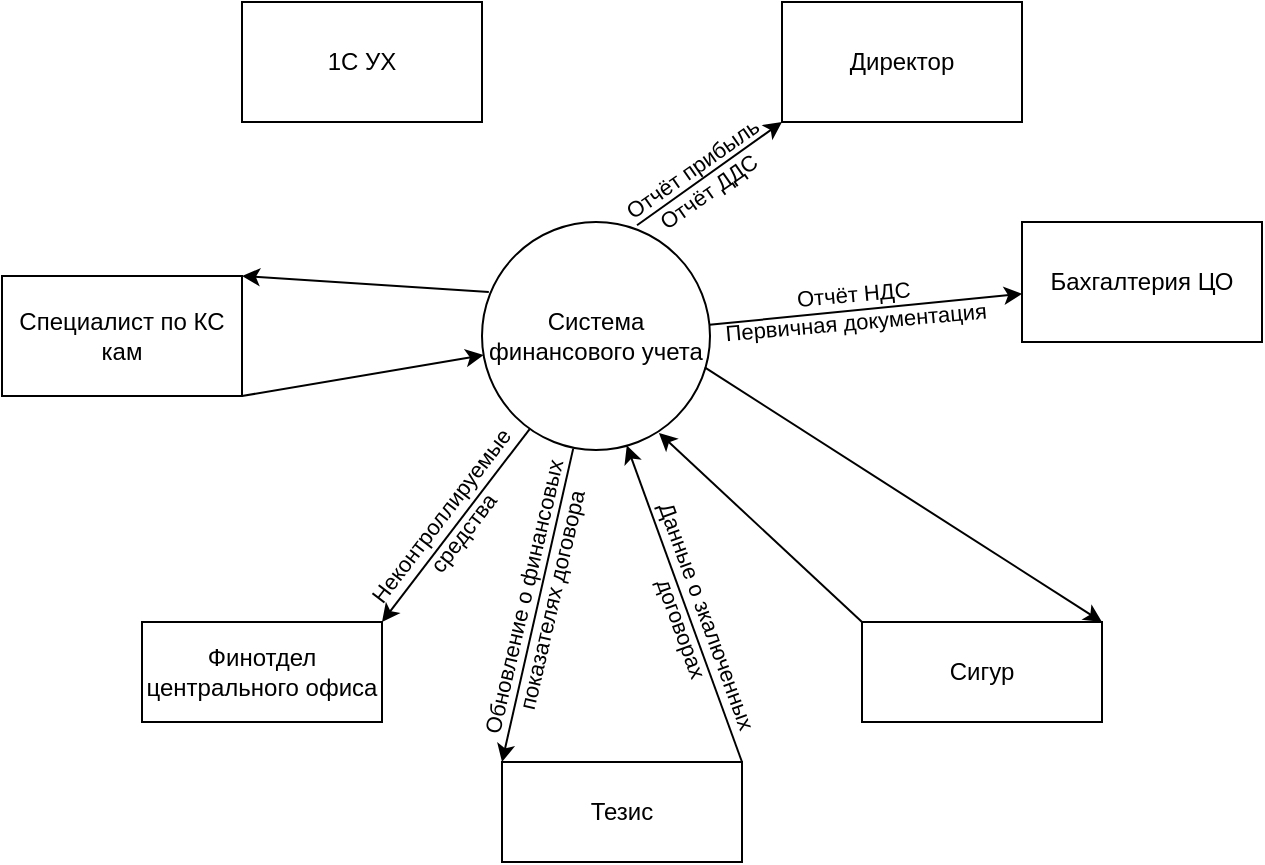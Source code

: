 <mxfile version="24.2.2" type="github">
  <diagram name="Страница — 1" id="-b9v8CD24cUr2Heu3Pem">
    <mxGraphModel dx="1137" dy="614" grid="1" gridSize="10" guides="1" tooltips="1" connect="1" arrows="1" fold="1" page="1" pageScale="1" pageWidth="827" pageHeight="1169" math="0" shadow="0">
      <root>
        <mxCell id="0" />
        <mxCell id="1" parent="0" />
        <mxCell id="QvQHCp8fIqB-VvTn6gzT-13" value="" style="rounded=0;orthogonalLoop=1;jettySize=auto;html=1;entryX=1;entryY=0;entryDx=0;entryDy=0;exitX=0.209;exitY=0.908;exitDx=0;exitDy=0;exitPerimeter=0;" edge="1" parent="1" source="QvQHCp8fIqB-VvTn6gzT-1" target="QvQHCp8fIqB-VvTn6gzT-11">
          <mxGeometry x="-0.001" relative="1" as="geometry">
            <mxPoint as="offset" />
          </mxGeometry>
        </mxCell>
        <mxCell id="QvQHCp8fIqB-VvTn6gzT-32" value="Неконтроллируемые &lt;br&gt;средства" style="edgeLabel;html=1;align=center;verticalAlign=middle;resizable=0;points=[];rotation=-52.5;labelBackgroundColor=none;" vertex="1" connectable="0" parent="QvQHCp8fIqB-VvTn6gzT-13">
          <mxGeometry x="-0.064" y="1" relative="1" as="geometry">
            <mxPoint x="-5" y="2" as="offset" />
          </mxGeometry>
        </mxCell>
        <mxCell id="QvQHCp8fIqB-VvTn6gzT-15" style="rounded=0;orthogonalLoop=1;jettySize=auto;html=1;entryX=0;entryY=0;entryDx=0;entryDy=0;exitX=0.4;exitY=0.994;exitDx=0;exitDy=0;exitPerimeter=0;" edge="1" parent="1" source="QvQHCp8fIqB-VvTn6gzT-1" target="QvQHCp8fIqB-VvTn6gzT-6">
          <mxGeometry relative="1" as="geometry" />
        </mxCell>
        <mxCell id="QvQHCp8fIqB-VvTn6gzT-18" value="Обновление о финансовых&lt;br&gt;&lt;div&gt;&amp;nbsp;показателях договора&lt;/div&gt;" style="edgeLabel;html=1;align=center;verticalAlign=middle;resizable=0;points=[];rotation=-76.9;labelBackgroundColor=none;" vertex="1" connectable="0" parent="QvQHCp8fIqB-VvTn6gzT-15">
          <mxGeometry x="-0.192" y="1" relative="1" as="geometry">
            <mxPoint x="-5" y="12" as="offset" />
          </mxGeometry>
        </mxCell>
        <mxCell id="QvQHCp8fIqB-VvTn6gzT-19" value="" style="rounded=0;orthogonalLoop=1;jettySize=auto;html=1;" edge="1" parent="1" source="QvQHCp8fIqB-VvTn6gzT-1" target="QvQHCp8fIqB-VvTn6gzT-4">
          <mxGeometry relative="1" as="geometry" />
        </mxCell>
        <mxCell id="QvQHCp8fIqB-VvTn6gzT-29" value="Отчёт НДС&lt;br&gt;Первичная документация" style="edgeLabel;html=1;align=center;verticalAlign=middle;resizable=0;points=[];rotation=-5;labelBackgroundColor=none;" vertex="1" connectable="0" parent="QvQHCp8fIqB-VvTn6gzT-19">
          <mxGeometry x="-0.076" y="1" relative="1" as="geometry">
            <mxPoint as="offset" />
          </mxGeometry>
        </mxCell>
        <mxCell id="QvQHCp8fIqB-VvTn6gzT-34" style="rounded=0;orthogonalLoop=1;jettySize=auto;html=1;entryX=1;entryY=0;entryDx=0;entryDy=0;exitX=0.03;exitY=0.307;exitDx=0;exitDy=0;exitPerimeter=0;" edge="1" parent="1" source="QvQHCp8fIqB-VvTn6gzT-1" target="QvQHCp8fIqB-VvTn6gzT-3">
          <mxGeometry relative="1" as="geometry" />
        </mxCell>
        <mxCell id="QvQHCp8fIqB-VvTn6gzT-1" value="Система финансового учета" style="ellipse;whiteSpace=wrap;html=1;aspect=fixed;" vertex="1" parent="1">
          <mxGeometry x="370" y="240" width="114" height="114" as="geometry" />
        </mxCell>
        <mxCell id="QvQHCp8fIqB-VvTn6gzT-2" value="1С УХ" style="rounded=0;whiteSpace=wrap;html=1;" vertex="1" parent="1">
          <mxGeometry x="250" y="130" width="120" height="60" as="geometry" />
        </mxCell>
        <mxCell id="QvQHCp8fIqB-VvTn6gzT-33" style="rounded=0;orthogonalLoop=1;jettySize=auto;html=1;exitX=1;exitY=1;exitDx=0;exitDy=0;" edge="1" parent="1" source="QvQHCp8fIqB-VvTn6gzT-3" target="QvQHCp8fIqB-VvTn6gzT-1">
          <mxGeometry relative="1" as="geometry" />
        </mxCell>
        <mxCell id="QvQHCp8fIqB-VvTn6gzT-3" value="Специалист по КС кам" style="rounded=0;whiteSpace=wrap;html=1;" vertex="1" parent="1">
          <mxGeometry x="130" y="267" width="120" height="60" as="geometry" />
        </mxCell>
        <mxCell id="QvQHCp8fIqB-VvTn6gzT-4" value="Бахгалтерия ЦО" style="rounded=0;whiteSpace=wrap;html=1;" vertex="1" parent="1">
          <mxGeometry x="640" y="240" width="120" height="60" as="geometry" />
        </mxCell>
        <mxCell id="QvQHCp8fIqB-VvTn6gzT-5" value="Директор" style="rounded=0;whiteSpace=wrap;html=1;" vertex="1" parent="1">
          <mxGeometry x="520" y="130" width="120" height="60" as="geometry" />
        </mxCell>
        <mxCell id="QvQHCp8fIqB-VvTn6gzT-14" style="rounded=0;orthogonalLoop=1;jettySize=auto;html=1;entryX=0.635;entryY=0.98;entryDx=0;entryDy=0;exitX=1;exitY=0;exitDx=0;exitDy=0;entryPerimeter=0;" edge="1" parent="1" source="QvQHCp8fIqB-VvTn6gzT-6" target="QvQHCp8fIqB-VvTn6gzT-1">
          <mxGeometry relative="1" as="geometry" />
        </mxCell>
        <mxCell id="QvQHCp8fIqB-VvTn6gzT-16" value="Данные о зкалюченных&amp;nbsp;&lt;div&gt;договорах&lt;/div&gt;" style="edgeLabel;html=1;align=center;verticalAlign=middle;resizable=0;points=[];rotation=70;labelBackgroundColor=none;" vertex="1" connectable="0" parent="QvQHCp8fIqB-VvTn6gzT-14">
          <mxGeometry x="0.286" relative="1" as="geometry">
            <mxPoint x="13" y="32" as="offset" />
          </mxGeometry>
        </mxCell>
        <mxCell id="QvQHCp8fIqB-VvTn6gzT-6" value="Тезис" style="rounded=0;whiteSpace=wrap;html=1;" vertex="1" parent="1">
          <mxGeometry x="380" y="510" width="120" height="50" as="geometry" />
        </mxCell>
        <mxCell id="QvQHCp8fIqB-VvTn6gzT-7" value="Сигур" style="rounded=0;whiteSpace=wrap;html=1;" vertex="1" parent="1">
          <mxGeometry x="560" y="440" width="120" height="50" as="geometry" />
        </mxCell>
        <mxCell id="QvQHCp8fIqB-VvTn6gzT-8" value="" style="endArrow=classic;html=1;rounded=0;entryX=0.776;entryY=0.925;entryDx=0;entryDy=0;entryPerimeter=0;exitX=0;exitY=0;exitDx=0;exitDy=0;" edge="1" parent="1" source="QvQHCp8fIqB-VvTn6gzT-7" target="QvQHCp8fIqB-VvTn6gzT-1">
          <mxGeometry width="50" height="50" relative="1" as="geometry">
            <mxPoint x="390" y="440" as="sourcePoint" />
            <mxPoint x="440" y="390" as="targetPoint" />
          </mxGeometry>
        </mxCell>
        <mxCell id="QvQHCp8fIqB-VvTn6gzT-9" value="" style="endArrow=classic;html=1;rounded=0;exitX=0.977;exitY=0.638;exitDx=0;exitDy=0;exitPerimeter=0;entryX=1;entryY=0;entryDx=0;entryDy=0;" edge="1" parent="1" source="QvQHCp8fIqB-VvTn6gzT-1" target="QvQHCp8fIqB-VvTn6gzT-7">
          <mxGeometry width="50" height="50" relative="1" as="geometry">
            <mxPoint x="440" y="450" as="sourcePoint" />
            <mxPoint x="490" y="400" as="targetPoint" />
          </mxGeometry>
        </mxCell>
        <mxCell id="QvQHCp8fIqB-VvTn6gzT-11" value="Финотдел центрального офиса" style="rounded=0;whiteSpace=wrap;html=1;" vertex="1" parent="1">
          <mxGeometry x="200" y="440" width="120" height="50" as="geometry" />
        </mxCell>
        <mxCell id="QvQHCp8fIqB-VvTn6gzT-20" value="" style="rounded=0;orthogonalLoop=1;jettySize=auto;html=1;entryX=0;entryY=1;entryDx=0;entryDy=0;exitX=0.68;exitY=0.014;exitDx=0;exitDy=0;exitPerimeter=0;verticalAlign=middle;textDirection=ltr;" edge="1" parent="1" source="QvQHCp8fIqB-VvTn6gzT-1" target="QvQHCp8fIqB-VvTn6gzT-5">
          <mxGeometry x="-0.091" y="-1" relative="1" as="geometry">
            <mxPoint as="offset" />
          </mxGeometry>
        </mxCell>
        <mxCell id="QvQHCp8fIqB-VvTn6gzT-44" value="Отчёт прибыль&lt;div&gt;Отчёт ДДС&lt;br&gt;&lt;/div&gt;" style="edgeLabel;html=1;align=center;verticalAlign=middle;resizable=0;points=[];rotation=-35;labelBackgroundColor=none;" vertex="1" connectable="0" parent="QvQHCp8fIqB-VvTn6gzT-20">
          <mxGeometry x="-0.329" relative="1" as="geometry">
            <mxPoint x="7" y="-5" as="offset" />
          </mxGeometry>
        </mxCell>
      </root>
    </mxGraphModel>
  </diagram>
</mxfile>
